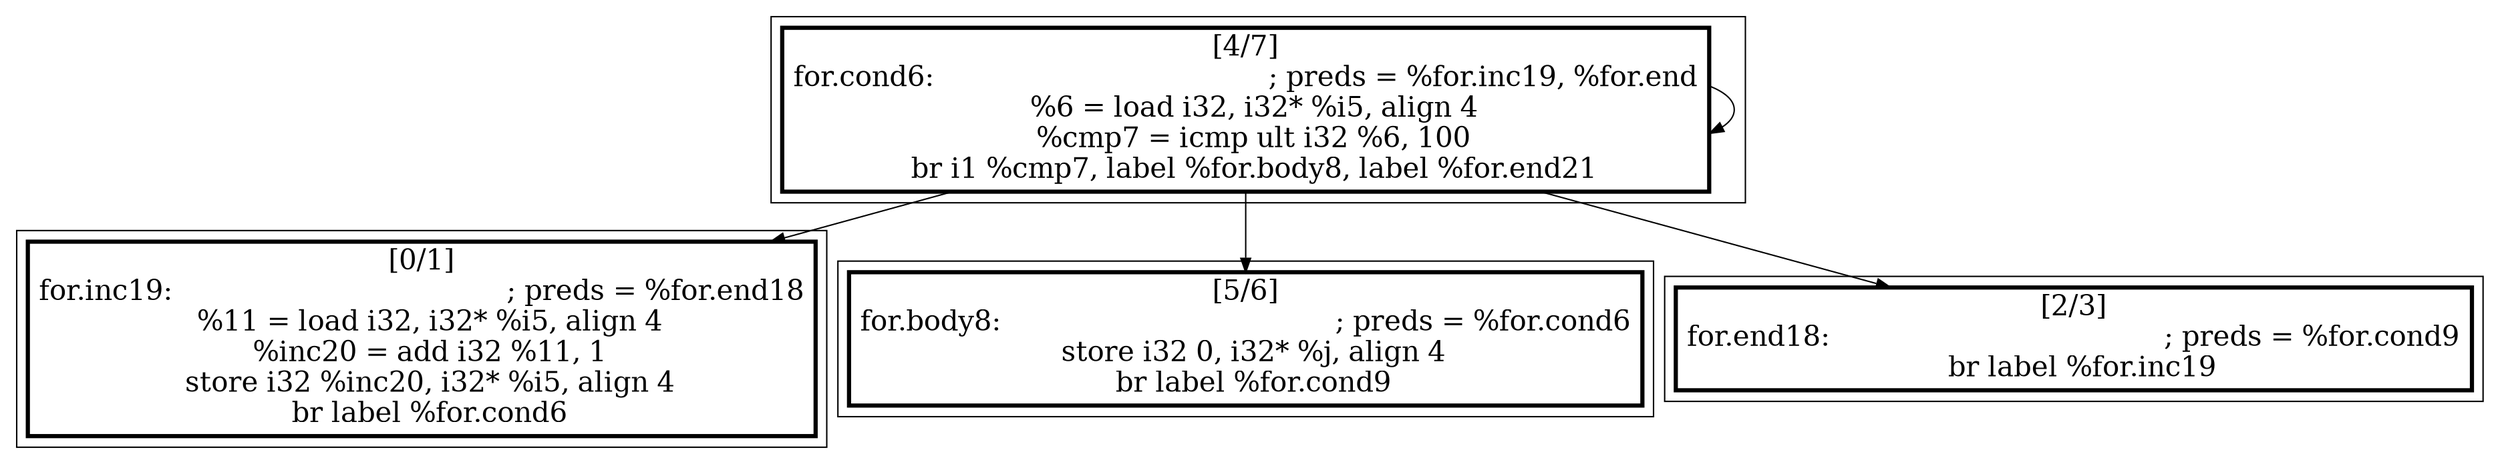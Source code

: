 
digraph G {



node253->node251 [ ]
node253->node254 [ ]
node253->node252 [ ]
node253->node253 [ ]


subgraph cluster3 {


node254 [penwidth=3.0,fontsize=20,shape=rectangle,label="[5/6]
for.body8:                                        ; preds = %for.cond6
  store i32 0, i32* %j, align 4
  br label %for.cond9
" ]



}

subgraph cluster2 {


node253 [penwidth=3.0,fontsize=20,shape=rectangle,label="[4/7]
for.cond6:                                        ; preds = %for.inc19, %for.end
  %6 = load i32, i32* %i5, align 4
  %cmp7 = icmp ult i32 %6, 100
  br i1 %cmp7, label %for.body8, label %for.end21
" ]



}

subgraph cluster0 {


node251 [penwidth=3.0,fontsize=20,shape=rectangle,label="[0/1]
for.inc19:                                        ; preds = %for.end18
  %11 = load i32, i32* %i5, align 4
  %inc20 = add i32 %11, 1
  store i32 %inc20, i32* %i5, align 4
  br label %for.cond6
" ]



}

subgraph cluster1 {


node252 [penwidth=3.0,fontsize=20,shape=rectangle,label="[2/3]
for.end18:                                        ; preds = %for.cond9
  br label %for.inc19
" ]



}

}

